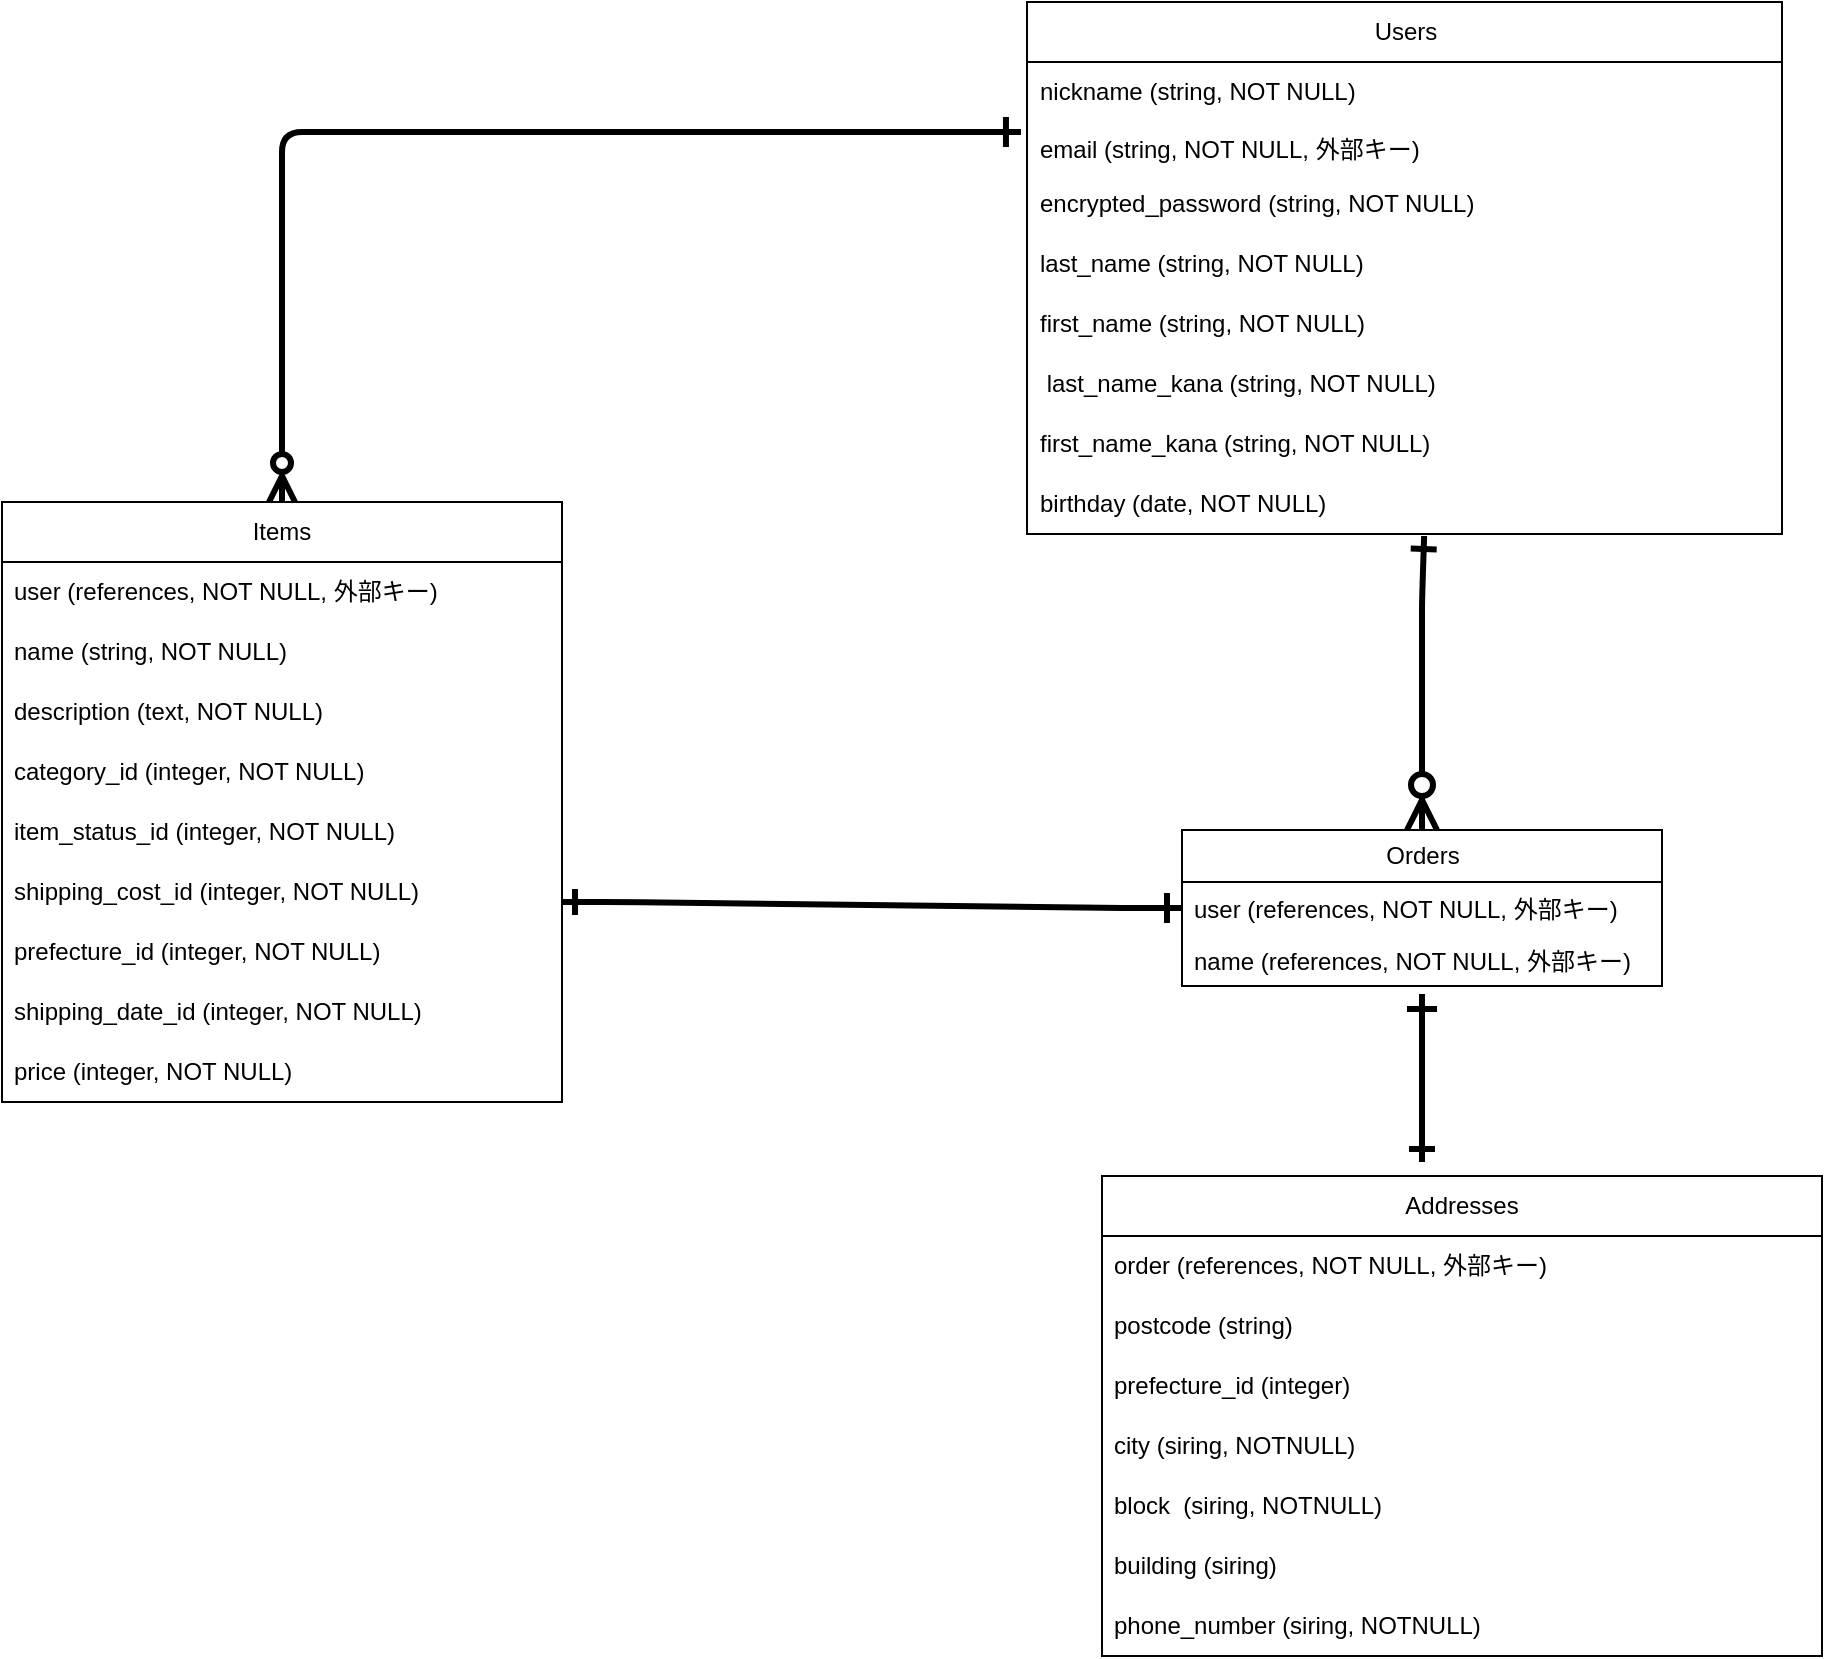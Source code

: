 <mxfile>
    <diagram id="5a1LgVwwA-kH3DEORj-y" name="ページ1">
        <mxGraphModel dx="784" dy="535" grid="1" gridSize="10" guides="1" tooltips="1" connect="1" arrows="1" fold="1" page="1" pageScale="1" pageWidth="1169" pageHeight="827" math="0" shadow="0">
            <root>
                <mxCell id="0"/>
                <mxCell id="1" parent="0"/>
                <mxCell id="5" value="Users" style="swimlane;fontStyle=0;childLayout=stackLayout;horizontal=1;startSize=30;horizontalStack=0;resizeParent=1;resizeParentMax=0;resizeLast=0;collapsible=1;marginBottom=0;whiteSpace=wrap;html=1;" vertex="1" parent="1">
                    <mxGeometry x="562.5" width="377.5" height="266" as="geometry"/>
                </mxCell>
                <mxCell id="8" value="nickname (string, NOT NULL)" style="text;strokeColor=none;fillColor=none;align=left;verticalAlign=middle;spacingLeft=4;spacingRight=4;overflow=hidden;points=[[0,0.5],[1,0.5]];portConstraint=eastwest;rotatable=0;whiteSpace=wrap;html=1;" vertex="1" parent="5">
                    <mxGeometry y="30" width="377.5" height="30" as="geometry"/>
                </mxCell>
                <mxCell id="16" value="email&amp;nbsp;(string, NOT NULL, 外部キー)" style="text;strokeColor=none;fillColor=none;align=left;verticalAlign=top;spacingLeft=4;spacingRight=4;overflow=hidden;rotatable=0;points=[[0,0.5],[1,0.5]];portConstraint=eastwest;whiteSpace=wrap;html=1;" vertex="1" parent="5">
                    <mxGeometry y="60" width="377.5" height="26" as="geometry"/>
                </mxCell>
                <mxCell id="22" value="encrypted_password&amp;nbsp;(string, NOT NULL)" style="text;strokeColor=none;fillColor=none;align=left;verticalAlign=middle;spacingLeft=4;spacingRight=4;overflow=hidden;points=[[0,0.5],[1,0.5]];portConstraint=eastwest;rotatable=0;whiteSpace=wrap;html=1;" vertex="1" parent="5">
                    <mxGeometry y="86" width="377.5" height="30" as="geometry"/>
                </mxCell>
                <mxCell id="23" value="last_name&amp;nbsp;(string, NOT NULL)" style="text;strokeColor=none;fillColor=none;align=left;verticalAlign=middle;spacingLeft=4;spacingRight=4;overflow=hidden;points=[[0,0.5],[1,0.5]];portConstraint=eastwest;rotatable=0;whiteSpace=wrap;html=1;" vertex="1" parent="5">
                    <mxGeometry y="116" width="377.5" height="30" as="geometry"/>
                </mxCell>
                <mxCell id="25" value="first_name (string, NOT NULL)" style="text;strokeColor=none;fillColor=none;align=left;verticalAlign=middle;spacingLeft=4;spacingRight=4;overflow=hidden;points=[[0,0.5],[1,0.5]];portConstraint=eastwest;rotatable=0;whiteSpace=wrap;html=1;" vertex="1" parent="5">
                    <mxGeometry y="146" width="377.5" height="30" as="geometry"/>
                </mxCell>
                <mxCell id="26" value="&amp;nbsp;last_name_kana (string, NOT NULL)" style="text;strokeColor=none;fillColor=none;align=left;verticalAlign=middle;spacingLeft=4;spacingRight=4;overflow=hidden;points=[[0,0.5],[1,0.5]];portConstraint=eastwest;rotatable=0;whiteSpace=wrap;html=1;" vertex="1" parent="5">
                    <mxGeometry y="176" width="377.5" height="30" as="geometry"/>
                </mxCell>
                <mxCell id="27" value="first_name_kana (string, NOT NULL)" style="text;strokeColor=none;fillColor=none;align=left;verticalAlign=middle;spacingLeft=4;spacingRight=4;overflow=hidden;points=[[0,0.5],[1,0.5]];portConstraint=eastwest;rotatable=0;whiteSpace=wrap;html=1;" vertex="1" parent="5">
                    <mxGeometry y="206" width="377.5" height="30" as="geometry"/>
                </mxCell>
                <mxCell id="29" value="birthday (date, NOT NULL)" style="text;strokeColor=none;fillColor=none;align=left;verticalAlign=middle;spacingLeft=4;spacingRight=4;overflow=hidden;points=[[0,0.5],[1,0.5]];portConstraint=eastwest;rotatable=0;whiteSpace=wrap;html=1;" vertex="1" parent="5">
                    <mxGeometry y="236" width="377.5" height="30" as="geometry"/>
                </mxCell>
                <mxCell id="9" value="Items" style="swimlane;fontStyle=0;childLayout=stackLayout;horizontal=1;startSize=30;horizontalStack=0;resizeParent=1;resizeParentMax=0;resizeLast=0;collapsible=1;marginBottom=0;whiteSpace=wrap;html=1;" vertex="1" parent="1">
                    <mxGeometry x="50" y="250" width="280" height="300" as="geometry"/>
                </mxCell>
                <mxCell id="10" value="user (references, NOT NULL, 外部キー)" style="text;strokeColor=none;fillColor=none;align=left;verticalAlign=middle;spacingLeft=4;spacingRight=4;overflow=hidden;points=[[0,0.5],[1,0.5]];portConstraint=eastwest;rotatable=0;whiteSpace=wrap;html=1;" vertex="1" parent="9">
                    <mxGeometry y="30" width="280" height="30" as="geometry"/>
                </mxCell>
                <mxCell id="11" value="name (string, NOT NULL)" style="text;strokeColor=none;fillColor=none;align=left;verticalAlign=middle;spacingLeft=4;spacingRight=4;overflow=hidden;points=[[0,0.5],[1,0.5]];portConstraint=eastwest;rotatable=0;whiteSpace=wrap;html=1;" vertex="1" parent="9">
                    <mxGeometry y="60" width="280" height="30" as="geometry"/>
                </mxCell>
                <mxCell id="12" value="description (text, NOT NULL)" style="text;strokeColor=none;fillColor=none;align=left;verticalAlign=middle;spacingLeft=4;spacingRight=4;overflow=hidden;points=[[0,0.5],[1,0.5]];portConstraint=eastwest;rotatable=0;whiteSpace=wrap;html=1;" vertex="1" parent="9">
                    <mxGeometry y="90" width="280" height="30" as="geometry"/>
                </mxCell>
                <mxCell id="39" value="category_id (integer, NOT NULL)" style="text;strokeColor=none;fillColor=none;align=left;verticalAlign=middle;spacingLeft=4;spacingRight=4;overflow=hidden;points=[[0,0.5],[1,0.5]];portConstraint=eastwest;rotatable=0;whiteSpace=wrap;html=1;" vertex="1" parent="9">
                    <mxGeometry y="120" width="280" height="30" as="geometry"/>
                </mxCell>
                <mxCell id="42" value="item_status_id&amp;nbsp;(integer, NOT NULL)" style="text;strokeColor=none;fillColor=none;align=left;verticalAlign=middle;spacingLeft=4;spacingRight=4;overflow=hidden;points=[[0,0.5],[1,0.5]];portConstraint=eastwest;rotatable=0;whiteSpace=wrap;html=1;" vertex="1" parent="9">
                    <mxGeometry y="150" width="280" height="30" as="geometry"/>
                </mxCell>
                <mxCell id="43" value="shipping_cost_id&amp;nbsp;(integer, NOT NULL)" style="text;strokeColor=none;fillColor=none;align=left;verticalAlign=middle;spacingLeft=4;spacingRight=4;overflow=hidden;points=[[0,0.5],[1,0.5]];portConstraint=eastwest;rotatable=0;whiteSpace=wrap;html=1;" vertex="1" parent="9">
                    <mxGeometry y="180" width="280" height="30" as="geometry"/>
                </mxCell>
                <mxCell id="41" value="prefecture_id&amp;nbsp;(integer, NOT NULL)" style="text;strokeColor=none;fillColor=none;align=left;verticalAlign=middle;spacingLeft=4;spacingRight=4;overflow=hidden;points=[[0,0.5],[1,0.5]];portConstraint=eastwest;rotatable=0;whiteSpace=wrap;html=1;" vertex="1" parent="9">
                    <mxGeometry y="210" width="280" height="30" as="geometry"/>
                </mxCell>
                <mxCell id="53" value="shipping_date_id&amp;nbsp;(integer, NOT NULL)" style="text;strokeColor=none;fillColor=none;align=left;verticalAlign=middle;spacingLeft=4;spacingRight=4;overflow=hidden;points=[[0,0.5],[1,0.5]];portConstraint=eastwest;rotatable=0;whiteSpace=wrap;html=1;" vertex="1" parent="9">
                    <mxGeometry y="240" width="280" height="30" as="geometry"/>
                </mxCell>
                <mxCell id="38" value="price&amp;nbsp;(integer, NOT NULL)" style="text;strokeColor=none;fillColor=none;align=left;verticalAlign=middle;spacingLeft=4;spacingRight=4;overflow=hidden;points=[[0,0.5],[1,0.5]];portConstraint=eastwest;rotatable=0;whiteSpace=wrap;html=1;" vertex="1" parent="9">
                    <mxGeometry y="270" width="280" height="30" as="geometry"/>
                </mxCell>
                <mxCell id="15" value="Orders" style="swimlane;fontStyle=0;childLayout=stackLayout;horizontal=1;startSize=26;fillColor=none;horizontalStack=0;resizeParent=1;resizeParentMax=0;resizeLast=0;collapsible=1;marginBottom=0;html=1;" vertex="1" parent="1">
                    <mxGeometry x="640" y="414" width="240" height="78" as="geometry"/>
                </mxCell>
                <mxCell id="17" value="user (references, NOT NULL, 外部キー)" style="text;strokeColor=none;fillColor=none;align=left;verticalAlign=top;spacingLeft=4;spacingRight=4;overflow=hidden;rotatable=0;points=[[0,0.5],[1,0.5]];portConstraint=eastwest;whiteSpace=wrap;html=1;" vertex="1" parent="15">
                    <mxGeometry y="26" width="240" height="26" as="geometry"/>
                </mxCell>
                <mxCell id="18" value="name (references, NOT NULL, 外部キー)" style="text;strokeColor=none;fillColor=none;align=left;verticalAlign=top;spacingLeft=4;spacingRight=4;overflow=hidden;rotatable=0;points=[[0,0.5],[1,0.5]];portConstraint=eastwest;whiteSpace=wrap;html=1;" vertex="1" parent="15">
                    <mxGeometry y="52" width="240" height="26" as="geometry"/>
                </mxCell>
                <mxCell id="44" value="Addresses" style="swimlane;fontStyle=0;childLayout=stackLayout;horizontal=1;startSize=30;horizontalStack=0;resizeParent=1;resizeParentMax=0;resizeLast=0;collapsible=1;marginBottom=0;whiteSpace=wrap;html=1;" vertex="1" parent="1">
                    <mxGeometry x="600" y="587" width="360" height="240" as="geometry"/>
                </mxCell>
                <mxCell id="45" value="order (references, NOT NULL, 外部キー)" style="text;strokeColor=none;fillColor=none;align=left;verticalAlign=middle;spacingLeft=4;spacingRight=4;overflow=hidden;points=[[0,0.5],[1,0.5]];portConstraint=eastwest;rotatable=0;whiteSpace=wrap;html=1;" vertex="1" parent="44">
                    <mxGeometry y="30" width="360" height="30" as="geometry"/>
                </mxCell>
                <mxCell id="50" value="postcode (string)" style="text;strokeColor=none;fillColor=none;align=left;verticalAlign=middle;spacingLeft=4;spacingRight=4;overflow=hidden;points=[[0,0.5],[1,0.5]];portConstraint=eastwest;rotatable=0;whiteSpace=wrap;html=1;" vertex="1" parent="44">
                    <mxGeometry y="60" width="360" height="30" as="geometry"/>
                </mxCell>
                <mxCell id="49" value="prefecture_id (integer)" style="text;strokeColor=none;fillColor=none;align=left;verticalAlign=middle;spacingLeft=4;spacingRight=4;overflow=hidden;points=[[0,0.5],[1,0.5]];portConstraint=eastwest;rotatable=0;whiteSpace=wrap;html=1;" vertex="1" parent="44">
                    <mxGeometry y="90" width="360" height="30" as="geometry"/>
                </mxCell>
                <mxCell id="46" value="city (siring, NOTNULL)" style="text;strokeColor=none;fillColor=none;align=left;verticalAlign=middle;spacingLeft=4;spacingRight=4;overflow=hidden;points=[[0,0.5],[1,0.5]];portConstraint=eastwest;rotatable=0;whiteSpace=wrap;html=1;" vertex="1" parent="44">
                    <mxGeometry y="120" width="360" height="30" as="geometry"/>
                </mxCell>
                <mxCell id="30" value="block&amp;nbsp;&amp;nbsp;(siring, NOTNULL)" style="text;strokeColor=none;fillColor=none;align=left;verticalAlign=middle;spacingLeft=4;spacingRight=4;overflow=hidden;points=[[0,0.5],[1,0.5]];portConstraint=eastwest;rotatable=0;whiteSpace=wrap;html=1;" vertex="1" parent="44">
                    <mxGeometry y="150" width="360" height="30" as="geometry"/>
                </mxCell>
                <mxCell id="31" value="building&amp;nbsp;(siring)" style="text;strokeColor=none;fillColor=none;align=left;verticalAlign=middle;spacingLeft=4;spacingRight=4;overflow=hidden;points=[[0,0.5],[1,0.5]];portConstraint=eastwest;rotatable=0;whiteSpace=wrap;html=1;" vertex="1" parent="44">
                    <mxGeometry y="180" width="360" height="30" as="geometry"/>
                </mxCell>
                <mxCell id="47" value="phone_number&amp;nbsp;(siring, NOTNULL)" style="text;strokeColor=none;fillColor=none;align=left;verticalAlign=middle;spacingLeft=4;spacingRight=4;overflow=hidden;points=[[0,0.5],[1,0.5]];portConstraint=eastwest;rotatable=0;whiteSpace=wrap;html=1;" vertex="1" parent="44">
                    <mxGeometry y="210" width="360" height="30" as="geometry"/>
                </mxCell>
                <mxCell id="68" value="" style="edgeStyle=entityRelationEdgeStyle;fontSize=12;html=1;endArrow=ERone;endFill=1;startSize=9;endSize=11;targetPerimeterSpacing=0;startArrow=ERone;startFill=0;entryX=0;entryY=0.5;entryDx=0;entryDy=0;strokeWidth=3;" edge="1" parent="1" target="17">
                    <mxGeometry width="100" height="100" relative="1" as="geometry">
                        <mxPoint x="330" y="450" as="sourcePoint"/>
                        <mxPoint x="364" y="230" as="targetPoint"/>
                    </mxGeometry>
                </mxCell>
                <mxCell id="77" value="" style="edgeStyle=orthogonalEdgeStyle;fontSize=12;html=1;endArrow=ERone;endFill=1;strokeWidth=3;startSize=9;endSize=11;targetPerimeterSpacing=0;exitX=0.5;exitY=0;exitDx=0;exitDy=0;entryX=-0.008;entryY=0.192;entryDx=0;entryDy=0;entryPerimeter=0;startArrow=ERzeroToMany;startFill=0;" edge="1" parent="1" source="9" target="16">
                    <mxGeometry width="100" height="100" relative="1" as="geometry">
                        <mxPoint x="260" y="180" as="sourcePoint"/>
                        <mxPoint x="550" y="80" as="targetPoint"/>
                    </mxGeometry>
                </mxCell>
                <mxCell id="79" value="" style="fontSize=12;html=1;endArrow=ERzeroToMany;startArrow=ERone;strokeWidth=3;startSize=9;endSize=11;targetPerimeterSpacing=0;entryX=0.5;entryY=0;entryDx=0;entryDy=0;startFill=0;exitX=0.526;exitY=1.033;exitDx=0;exitDy=0;exitPerimeter=0;" edge="1" parent="1" source="29" target="15">
                    <mxGeometry width="100" height="100" relative="1" as="geometry">
                        <mxPoint x="680" y="280" as="sourcePoint"/>
                        <mxPoint x="360" y="290" as="targetPoint"/>
                        <Array as="points">
                            <mxPoint x="760" y="300"/>
                            <mxPoint x="760" y="310"/>
                            <mxPoint x="760" y="360"/>
                        </Array>
                    </mxGeometry>
                </mxCell>
                <mxCell id="98" value="" style="fontSize=12;html=1;endArrow=ERone;endFill=1;strokeWidth=3;startSize=9;endSize=11;targetPerimeterSpacing=0;entryX=0.5;entryY=1.154;entryDx=0;entryDy=0;entryPerimeter=0;startArrow=ERone;startFill=0;" edge="1" parent="1" target="18">
                    <mxGeometry width="100" height="100" relative="1" as="geometry">
                        <mxPoint x="760" y="580" as="sourcePoint"/>
                        <mxPoint x="770" y="610" as="targetPoint"/>
                        <Array as="points">
                            <mxPoint x="760" y="530"/>
                        </Array>
                    </mxGeometry>
                </mxCell>
            </root>
        </mxGraphModel>
    </diagram>
</mxfile>